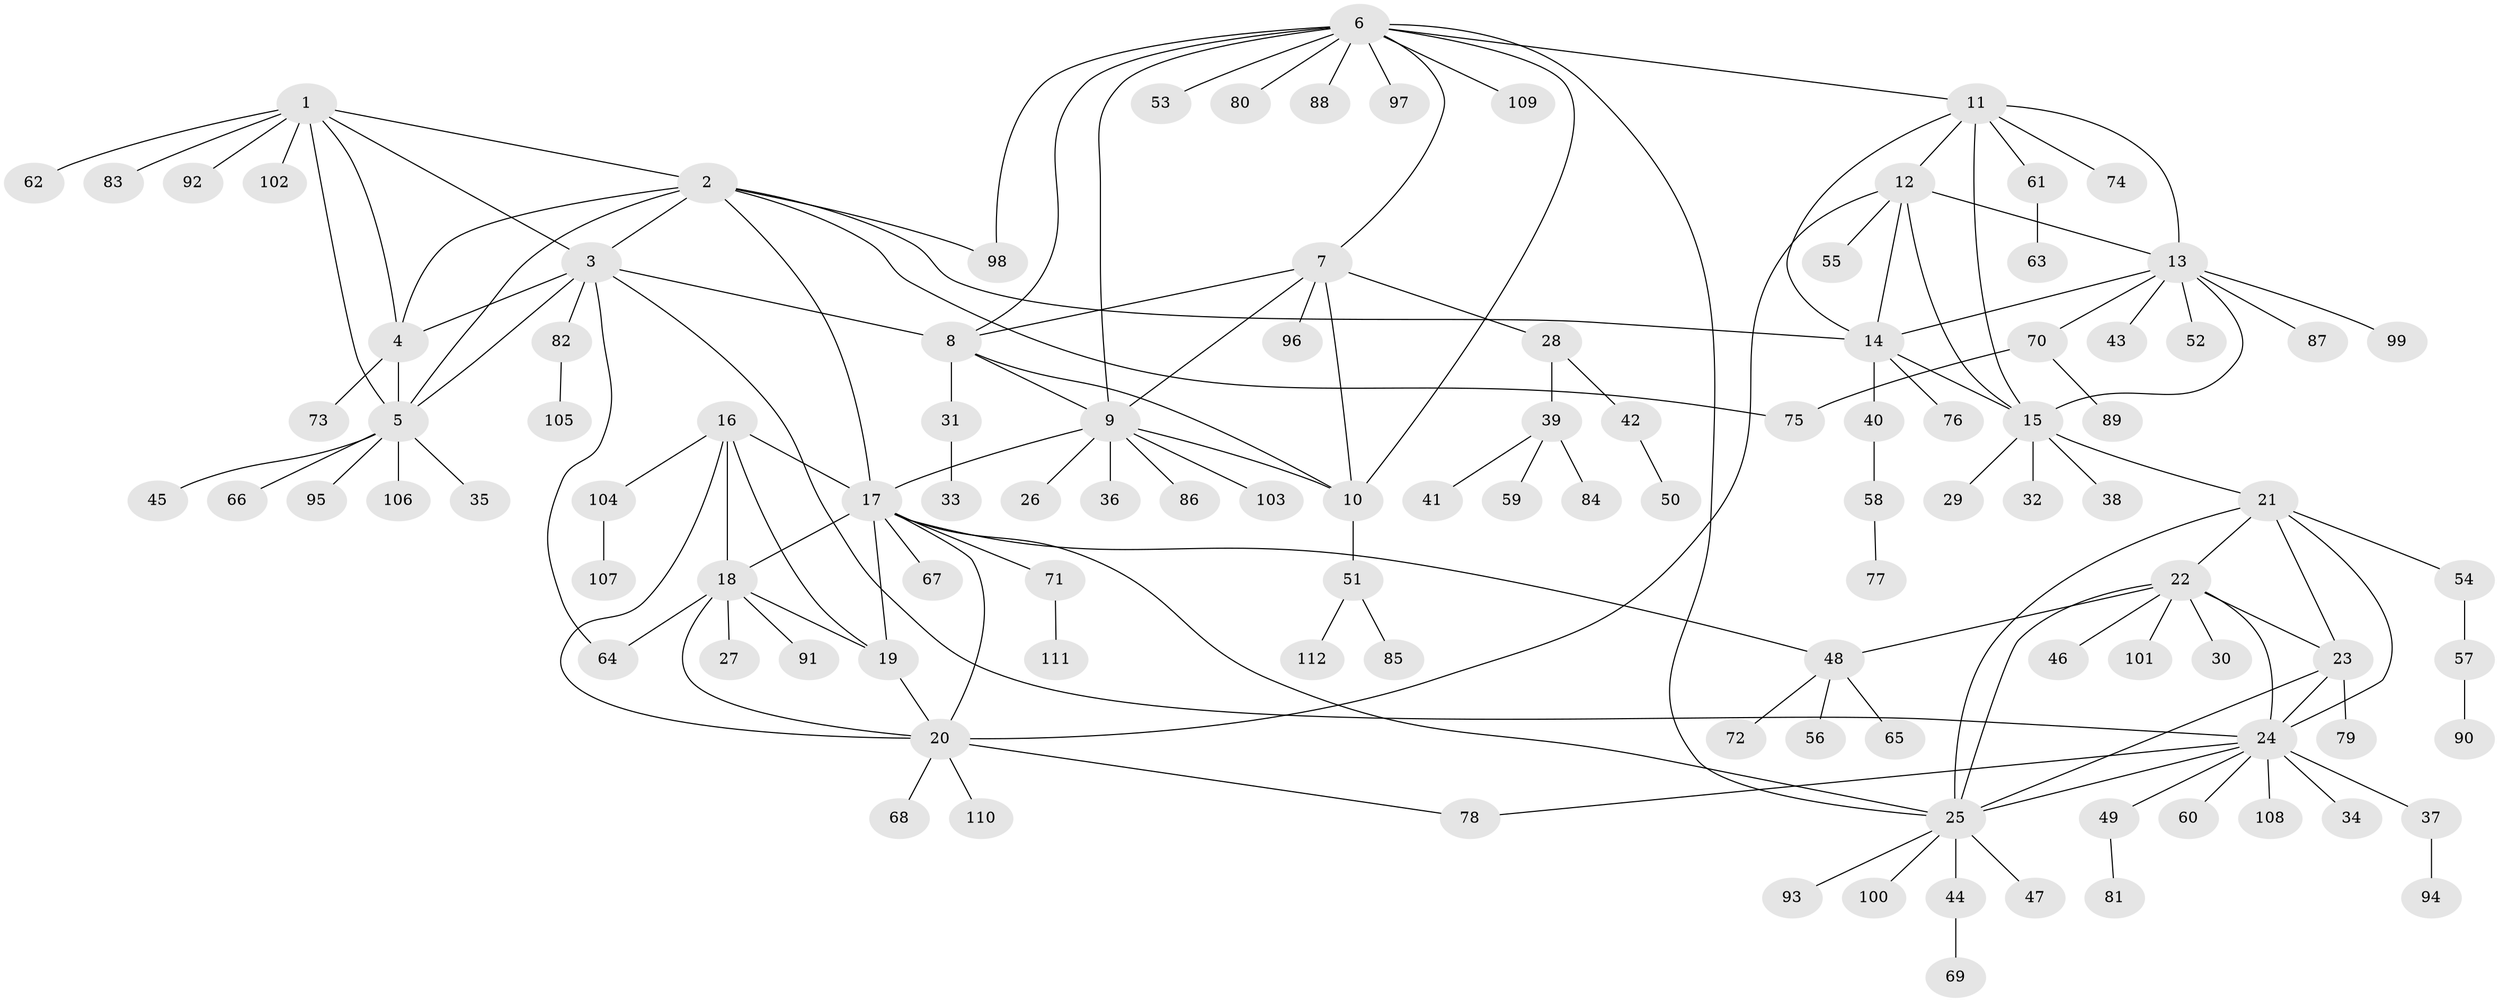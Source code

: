 // Generated by graph-tools (version 1.1) at 2025/26/03/09/25 03:26:39]
// undirected, 112 vertices, 152 edges
graph export_dot {
graph [start="1"]
  node [color=gray90,style=filled];
  1;
  2;
  3;
  4;
  5;
  6;
  7;
  8;
  9;
  10;
  11;
  12;
  13;
  14;
  15;
  16;
  17;
  18;
  19;
  20;
  21;
  22;
  23;
  24;
  25;
  26;
  27;
  28;
  29;
  30;
  31;
  32;
  33;
  34;
  35;
  36;
  37;
  38;
  39;
  40;
  41;
  42;
  43;
  44;
  45;
  46;
  47;
  48;
  49;
  50;
  51;
  52;
  53;
  54;
  55;
  56;
  57;
  58;
  59;
  60;
  61;
  62;
  63;
  64;
  65;
  66;
  67;
  68;
  69;
  70;
  71;
  72;
  73;
  74;
  75;
  76;
  77;
  78;
  79;
  80;
  81;
  82;
  83;
  84;
  85;
  86;
  87;
  88;
  89;
  90;
  91;
  92;
  93;
  94;
  95;
  96;
  97;
  98;
  99;
  100;
  101;
  102;
  103;
  104;
  105;
  106;
  107;
  108;
  109;
  110;
  111;
  112;
  1 -- 2;
  1 -- 3;
  1 -- 4;
  1 -- 5;
  1 -- 62;
  1 -- 83;
  1 -- 92;
  1 -- 102;
  2 -- 3;
  2 -- 4;
  2 -- 5;
  2 -- 14;
  2 -- 17;
  2 -- 75;
  2 -- 98;
  3 -- 4;
  3 -- 5;
  3 -- 8;
  3 -- 24;
  3 -- 64;
  3 -- 82;
  4 -- 5;
  4 -- 73;
  5 -- 35;
  5 -- 45;
  5 -- 66;
  5 -- 95;
  5 -- 106;
  6 -- 7;
  6 -- 8;
  6 -- 9;
  6 -- 10;
  6 -- 11;
  6 -- 25;
  6 -- 53;
  6 -- 80;
  6 -- 88;
  6 -- 97;
  6 -- 98;
  6 -- 109;
  7 -- 8;
  7 -- 9;
  7 -- 10;
  7 -- 28;
  7 -- 96;
  8 -- 9;
  8 -- 10;
  8 -- 31;
  9 -- 10;
  9 -- 17;
  9 -- 26;
  9 -- 36;
  9 -- 86;
  9 -- 103;
  10 -- 51;
  11 -- 12;
  11 -- 13;
  11 -- 14;
  11 -- 15;
  11 -- 61;
  11 -- 74;
  12 -- 13;
  12 -- 14;
  12 -- 15;
  12 -- 20;
  12 -- 55;
  13 -- 14;
  13 -- 15;
  13 -- 43;
  13 -- 52;
  13 -- 70;
  13 -- 87;
  13 -- 99;
  14 -- 15;
  14 -- 40;
  14 -- 76;
  15 -- 21;
  15 -- 29;
  15 -- 32;
  15 -- 38;
  16 -- 17;
  16 -- 18;
  16 -- 19;
  16 -- 20;
  16 -- 104;
  17 -- 18;
  17 -- 19;
  17 -- 20;
  17 -- 25;
  17 -- 48;
  17 -- 67;
  17 -- 71;
  18 -- 19;
  18 -- 20;
  18 -- 27;
  18 -- 64;
  18 -- 91;
  19 -- 20;
  20 -- 68;
  20 -- 78;
  20 -- 110;
  21 -- 22;
  21 -- 23;
  21 -- 24;
  21 -- 25;
  21 -- 54;
  22 -- 23;
  22 -- 24;
  22 -- 25;
  22 -- 30;
  22 -- 46;
  22 -- 48;
  22 -- 101;
  23 -- 24;
  23 -- 25;
  23 -- 79;
  24 -- 25;
  24 -- 34;
  24 -- 37;
  24 -- 49;
  24 -- 60;
  24 -- 78;
  24 -- 108;
  25 -- 44;
  25 -- 47;
  25 -- 93;
  25 -- 100;
  28 -- 39;
  28 -- 42;
  31 -- 33;
  37 -- 94;
  39 -- 41;
  39 -- 59;
  39 -- 84;
  40 -- 58;
  42 -- 50;
  44 -- 69;
  48 -- 56;
  48 -- 65;
  48 -- 72;
  49 -- 81;
  51 -- 85;
  51 -- 112;
  54 -- 57;
  57 -- 90;
  58 -- 77;
  61 -- 63;
  70 -- 75;
  70 -- 89;
  71 -- 111;
  82 -- 105;
  104 -- 107;
}
